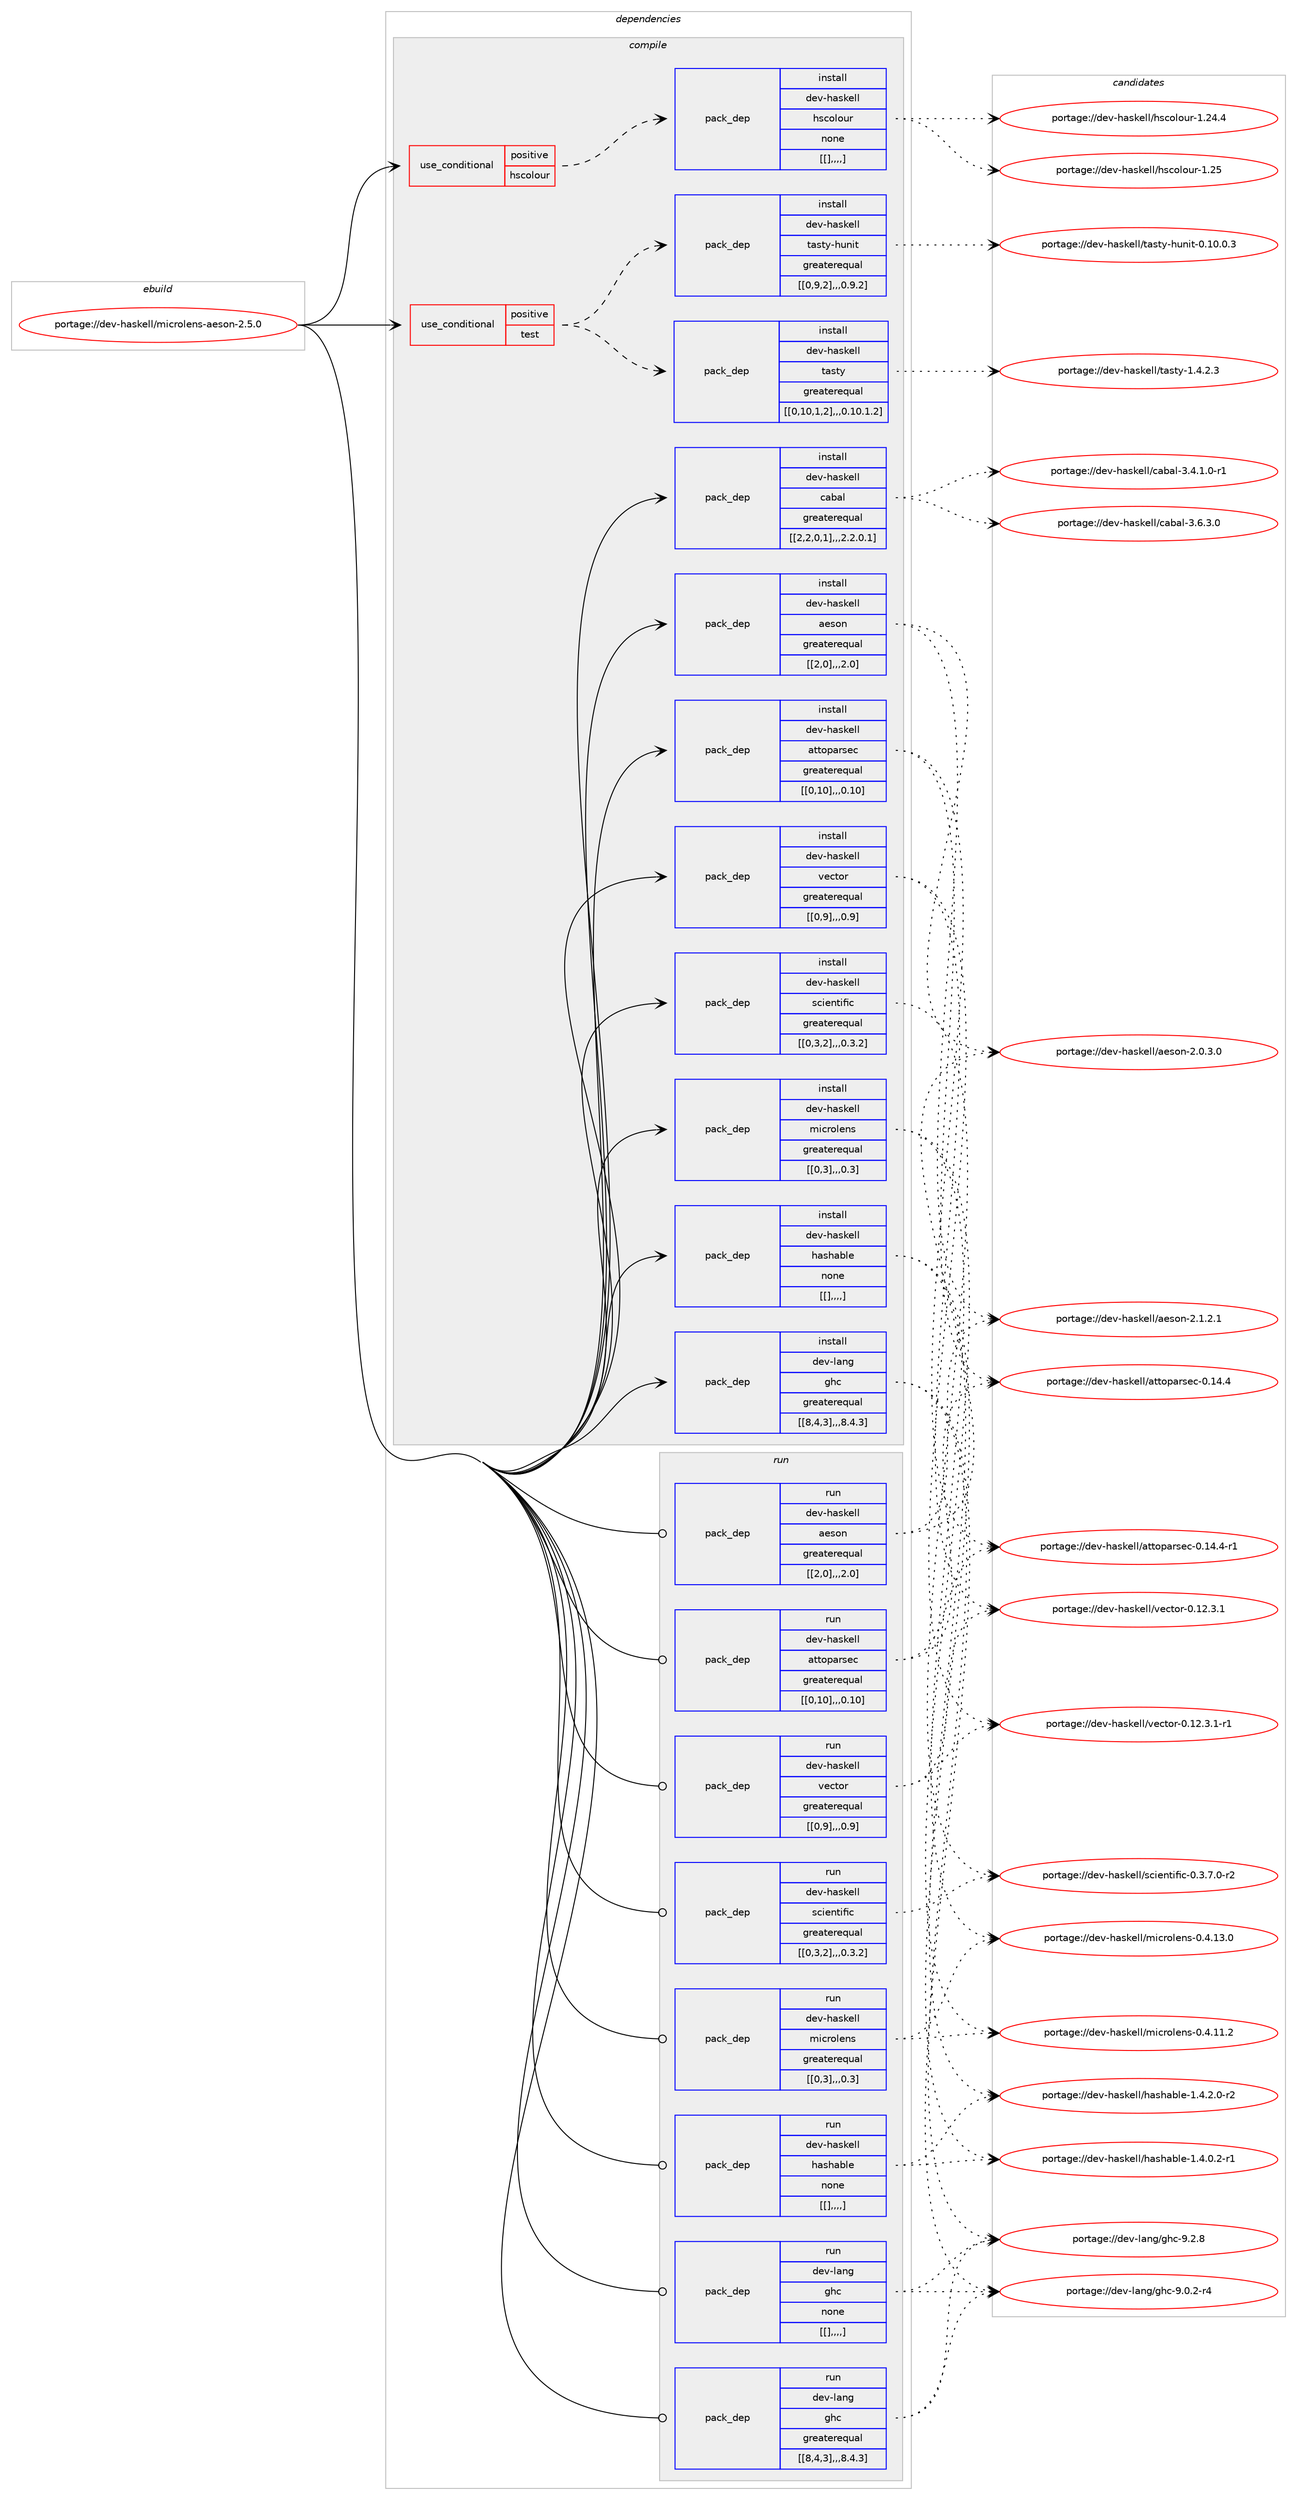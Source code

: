 digraph prolog {

# *************
# Graph options
# *************

newrank=true;
concentrate=true;
compound=true;
graph [rankdir=LR,fontname=Helvetica,fontsize=10,ranksep=1.5];#, ranksep=2.5, nodesep=0.2];
edge  [arrowhead=vee];
node  [fontname=Helvetica,fontsize=10];

# **********
# The ebuild
# **********

subgraph cluster_leftcol {
color=gray;
label=<<i>ebuild</i>>;
id [label="portage://dev-haskell/microlens-aeson-2.5.0", color=red, width=4, href="../dev-haskell/microlens-aeson-2.5.0.svg"];
}

# ****************
# The dependencies
# ****************

subgraph cluster_midcol {
color=gray;
label=<<i>dependencies</i>>;
subgraph cluster_compile {
fillcolor="#eeeeee";
style=filled;
label=<<i>compile</i>>;
subgraph cond21143 {
dependency84788 [label=<<TABLE BORDER="0" CELLBORDER="1" CELLSPACING="0" CELLPADDING="4"><TR><TD ROWSPAN="3" CELLPADDING="10">use_conditional</TD></TR><TR><TD>positive</TD></TR><TR><TD>hscolour</TD></TR></TABLE>>, shape=none, color=red];
subgraph pack62647 {
dependency84789 [label=<<TABLE BORDER="0" CELLBORDER="1" CELLSPACING="0" CELLPADDING="4" WIDTH="220"><TR><TD ROWSPAN="6" CELLPADDING="30">pack_dep</TD></TR><TR><TD WIDTH="110">install</TD></TR><TR><TD>dev-haskell</TD></TR><TR><TD>hscolour</TD></TR><TR><TD>none</TD></TR><TR><TD>[[],,,,]</TD></TR></TABLE>>, shape=none, color=blue];
}
dependency84788:e -> dependency84789:w [weight=20,style="dashed",arrowhead="vee"];
}
id:e -> dependency84788:w [weight=20,style="solid",arrowhead="vee"];
subgraph cond21144 {
dependency84790 [label=<<TABLE BORDER="0" CELLBORDER="1" CELLSPACING="0" CELLPADDING="4"><TR><TD ROWSPAN="3" CELLPADDING="10">use_conditional</TD></TR><TR><TD>positive</TD></TR><TR><TD>test</TD></TR></TABLE>>, shape=none, color=red];
subgraph pack62648 {
dependency84791 [label=<<TABLE BORDER="0" CELLBORDER="1" CELLSPACING="0" CELLPADDING="4" WIDTH="220"><TR><TD ROWSPAN="6" CELLPADDING="30">pack_dep</TD></TR><TR><TD WIDTH="110">install</TD></TR><TR><TD>dev-haskell</TD></TR><TR><TD>tasty</TD></TR><TR><TD>greaterequal</TD></TR><TR><TD>[[0,10,1,2],,,0.10.1.2]</TD></TR></TABLE>>, shape=none, color=blue];
}
dependency84790:e -> dependency84791:w [weight=20,style="dashed",arrowhead="vee"];
subgraph pack62649 {
dependency84792 [label=<<TABLE BORDER="0" CELLBORDER="1" CELLSPACING="0" CELLPADDING="4" WIDTH="220"><TR><TD ROWSPAN="6" CELLPADDING="30">pack_dep</TD></TR><TR><TD WIDTH="110">install</TD></TR><TR><TD>dev-haskell</TD></TR><TR><TD>tasty-hunit</TD></TR><TR><TD>greaterequal</TD></TR><TR><TD>[[0,9,2],,,0.9.2]</TD></TR></TABLE>>, shape=none, color=blue];
}
dependency84790:e -> dependency84792:w [weight=20,style="dashed",arrowhead="vee"];
}
id:e -> dependency84790:w [weight=20,style="solid",arrowhead="vee"];
subgraph pack62650 {
dependency84793 [label=<<TABLE BORDER="0" CELLBORDER="1" CELLSPACING="0" CELLPADDING="4" WIDTH="220"><TR><TD ROWSPAN="6" CELLPADDING="30">pack_dep</TD></TR><TR><TD WIDTH="110">install</TD></TR><TR><TD>dev-haskell</TD></TR><TR><TD>aeson</TD></TR><TR><TD>greaterequal</TD></TR><TR><TD>[[2,0],,,2.0]</TD></TR></TABLE>>, shape=none, color=blue];
}
id:e -> dependency84793:w [weight=20,style="solid",arrowhead="vee"];
subgraph pack62651 {
dependency84794 [label=<<TABLE BORDER="0" CELLBORDER="1" CELLSPACING="0" CELLPADDING="4" WIDTH="220"><TR><TD ROWSPAN="6" CELLPADDING="30">pack_dep</TD></TR><TR><TD WIDTH="110">install</TD></TR><TR><TD>dev-haskell</TD></TR><TR><TD>attoparsec</TD></TR><TR><TD>greaterequal</TD></TR><TR><TD>[[0,10],,,0.10]</TD></TR></TABLE>>, shape=none, color=blue];
}
id:e -> dependency84794:w [weight=20,style="solid",arrowhead="vee"];
subgraph pack62652 {
dependency84795 [label=<<TABLE BORDER="0" CELLBORDER="1" CELLSPACING="0" CELLPADDING="4" WIDTH="220"><TR><TD ROWSPAN="6" CELLPADDING="30">pack_dep</TD></TR><TR><TD WIDTH="110">install</TD></TR><TR><TD>dev-haskell</TD></TR><TR><TD>cabal</TD></TR><TR><TD>greaterequal</TD></TR><TR><TD>[[2,2,0,1],,,2.2.0.1]</TD></TR></TABLE>>, shape=none, color=blue];
}
id:e -> dependency84795:w [weight=20,style="solid",arrowhead="vee"];
subgraph pack62653 {
dependency84796 [label=<<TABLE BORDER="0" CELLBORDER="1" CELLSPACING="0" CELLPADDING="4" WIDTH="220"><TR><TD ROWSPAN="6" CELLPADDING="30">pack_dep</TD></TR><TR><TD WIDTH="110">install</TD></TR><TR><TD>dev-haskell</TD></TR><TR><TD>hashable</TD></TR><TR><TD>none</TD></TR><TR><TD>[[],,,,]</TD></TR></TABLE>>, shape=none, color=blue];
}
id:e -> dependency84796:w [weight=20,style="solid",arrowhead="vee"];
subgraph pack62654 {
dependency84797 [label=<<TABLE BORDER="0" CELLBORDER="1" CELLSPACING="0" CELLPADDING="4" WIDTH="220"><TR><TD ROWSPAN="6" CELLPADDING="30">pack_dep</TD></TR><TR><TD WIDTH="110">install</TD></TR><TR><TD>dev-haskell</TD></TR><TR><TD>microlens</TD></TR><TR><TD>greaterequal</TD></TR><TR><TD>[[0,3],,,0.3]</TD></TR></TABLE>>, shape=none, color=blue];
}
id:e -> dependency84797:w [weight=20,style="solid",arrowhead="vee"];
subgraph pack62655 {
dependency84798 [label=<<TABLE BORDER="0" CELLBORDER="1" CELLSPACING="0" CELLPADDING="4" WIDTH="220"><TR><TD ROWSPAN="6" CELLPADDING="30">pack_dep</TD></TR><TR><TD WIDTH="110">install</TD></TR><TR><TD>dev-haskell</TD></TR><TR><TD>scientific</TD></TR><TR><TD>greaterequal</TD></TR><TR><TD>[[0,3,2],,,0.3.2]</TD></TR></TABLE>>, shape=none, color=blue];
}
id:e -> dependency84798:w [weight=20,style="solid",arrowhead="vee"];
subgraph pack62656 {
dependency84799 [label=<<TABLE BORDER="0" CELLBORDER="1" CELLSPACING="0" CELLPADDING="4" WIDTH="220"><TR><TD ROWSPAN="6" CELLPADDING="30">pack_dep</TD></TR><TR><TD WIDTH="110">install</TD></TR><TR><TD>dev-haskell</TD></TR><TR><TD>vector</TD></TR><TR><TD>greaterequal</TD></TR><TR><TD>[[0,9],,,0.9]</TD></TR></TABLE>>, shape=none, color=blue];
}
id:e -> dependency84799:w [weight=20,style="solid",arrowhead="vee"];
subgraph pack62657 {
dependency84800 [label=<<TABLE BORDER="0" CELLBORDER="1" CELLSPACING="0" CELLPADDING="4" WIDTH="220"><TR><TD ROWSPAN="6" CELLPADDING="30">pack_dep</TD></TR><TR><TD WIDTH="110">install</TD></TR><TR><TD>dev-lang</TD></TR><TR><TD>ghc</TD></TR><TR><TD>greaterequal</TD></TR><TR><TD>[[8,4,3],,,8.4.3]</TD></TR></TABLE>>, shape=none, color=blue];
}
id:e -> dependency84800:w [weight=20,style="solid",arrowhead="vee"];
}
subgraph cluster_compileandrun {
fillcolor="#eeeeee";
style=filled;
label=<<i>compile and run</i>>;
}
subgraph cluster_run {
fillcolor="#eeeeee";
style=filled;
label=<<i>run</i>>;
subgraph pack62658 {
dependency84801 [label=<<TABLE BORDER="0" CELLBORDER="1" CELLSPACING="0" CELLPADDING="4" WIDTH="220"><TR><TD ROWSPAN="6" CELLPADDING="30">pack_dep</TD></TR><TR><TD WIDTH="110">run</TD></TR><TR><TD>dev-haskell</TD></TR><TR><TD>aeson</TD></TR><TR><TD>greaterequal</TD></TR><TR><TD>[[2,0],,,2.0]</TD></TR></TABLE>>, shape=none, color=blue];
}
id:e -> dependency84801:w [weight=20,style="solid",arrowhead="odot"];
subgraph pack62659 {
dependency84802 [label=<<TABLE BORDER="0" CELLBORDER="1" CELLSPACING="0" CELLPADDING="4" WIDTH="220"><TR><TD ROWSPAN="6" CELLPADDING="30">pack_dep</TD></TR><TR><TD WIDTH="110">run</TD></TR><TR><TD>dev-haskell</TD></TR><TR><TD>attoparsec</TD></TR><TR><TD>greaterequal</TD></TR><TR><TD>[[0,10],,,0.10]</TD></TR></TABLE>>, shape=none, color=blue];
}
id:e -> dependency84802:w [weight=20,style="solid",arrowhead="odot"];
subgraph pack62660 {
dependency84803 [label=<<TABLE BORDER="0" CELLBORDER="1" CELLSPACING="0" CELLPADDING="4" WIDTH="220"><TR><TD ROWSPAN="6" CELLPADDING="30">pack_dep</TD></TR><TR><TD WIDTH="110">run</TD></TR><TR><TD>dev-haskell</TD></TR><TR><TD>hashable</TD></TR><TR><TD>none</TD></TR><TR><TD>[[],,,,]</TD></TR></TABLE>>, shape=none, color=blue];
}
id:e -> dependency84803:w [weight=20,style="solid",arrowhead="odot"];
subgraph pack62661 {
dependency84804 [label=<<TABLE BORDER="0" CELLBORDER="1" CELLSPACING="0" CELLPADDING="4" WIDTH="220"><TR><TD ROWSPAN="6" CELLPADDING="30">pack_dep</TD></TR><TR><TD WIDTH="110">run</TD></TR><TR><TD>dev-haskell</TD></TR><TR><TD>microlens</TD></TR><TR><TD>greaterequal</TD></TR><TR><TD>[[0,3],,,0.3]</TD></TR></TABLE>>, shape=none, color=blue];
}
id:e -> dependency84804:w [weight=20,style="solid",arrowhead="odot"];
subgraph pack62662 {
dependency84805 [label=<<TABLE BORDER="0" CELLBORDER="1" CELLSPACING="0" CELLPADDING="4" WIDTH="220"><TR><TD ROWSPAN="6" CELLPADDING="30">pack_dep</TD></TR><TR><TD WIDTH="110">run</TD></TR><TR><TD>dev-haskell</TD></TR><TR><TD>scientific</TD></TR><TR><TD>greaterequal</TD></TR><TR><TD>[[0,3,2],,,0.3.2]</TD></TR></TABLE>>, shape=none, color=blue];
}
id:e -> dependency84805:w [weight=20,style="solid",arrowhead="odot"];
subgraph pack62663 {
dependency84806 [label=<<TABLE BORDER="0" CELLBORDER="1" CELLSPACING="0" CELLPADDING="4" WIDTH="220"><TR><TD ROWSPAN="6" CELLPADDING="30">pack_dep</TD></TR><TR><TD WIDTH="110">run</TD></TR><TR><TD>dev-haskell</TD></TR><TR><TD>vector</TD></TR><TR><TD>greaterequal</TD></TR><TR><TD>[[0,9],,,0.9]</TD></TR></TABLE>>, shape=none, color=blue];
}
id:e -> dependency84806:w [weight=20,style="solid",arrowhead="odot"];
subgraph pack62664 {
dependency84807 [label=<<TABLE BORDER="0" CELLBORDER="1" CELLSPACING="0" CELLPADDING="4" WIDTH="220"><TR><TD ROWSPAN="6" CELLPADDING="30">pack_dep</TD></TR><TR><TD WIDTH="110">run</TD></TR><TR><TD>dev-lang</TD></TR><TR><TD>ghc</TD></TR><TR><TD>greaterequal</TD></TR><TR><TD>[[8,4,3],,,8.4.3]</TD></TR></TABLE>>, shape=none, color=blue];
}
id:e -> dependency84807:w [weight=20,style="solid",arrowhead="odot"];
subgraph pack62665 {
dependency84808 [label=<<TABLE BORDER="0" CELLBORDER="1" CELLSPACING="0" CELLPADDING="4" WIDTH="220"><TR><TD ROWSPAN="6" CELLPADDING="30">pack_dep</TD></TR><TR><TD WIDTH="110">run</TD></TR><TR><TD>dev-lang</TD></TR><TR><TD>ghc</TD></TR><TR><TD>none</TD></TR><TR><TD>[[],,,,]</TD></TR></TABLE>>, shape=none, color=blue];
}
id:e -> dependency84808:w [weight=20,style="solid",arrowhead="odot"];
}
}

# **************
# The candidates
# **************

subgraph cluster_choices {
rank=same;
color=gray;
label=<<i>candidates</i>>;

subgraph choice62647 {
color=black;
nodesep=1;
choice100101118451049711510710110810847104115991111081111171144549465053 [label="portage://dev-haskell/hscolour-1.25", color=red, width=4,href="../dev-haskell/hscolour-1.25.svg"];
choice1001011184510497115107101108108471041159911110811111711445494650524652 [label="portage://dev-haskell/hscolour-1.24.4", color=red, width=4,href="../dev-haskell/hscolour-1.24.4.svg"];
dependency84789:e -> choice100101118451049711510710110810847104115991111081111171144549465053:w [style=dotted,weight="100"];
dependency84789:e -> choice1001011184510497115107101108108471041159911110811111711445494650524652:w [style=dotted,weight="100"];
}
subgraph choice62648 {
color=black;
nodesep=1;
choice100101118451049711510710110810847116971151161214549465246504651 [label="portage://dev-haskell/tasty-1.4.2.3", color=red, width=4,href="../dev-haskell/tasty-1.4.2.3.svg"];
dependency84791:e -> choice100101118451049711510710110810847116971151161214549465246504651:w [style=dotted,weight="100"];
}
subgraph choice62649 {
color=black;
nodesep=1;
choice1001011184510497115107101108108471169711511612145104117110105116454846494846484651 [label="portage://dev-haskell/tasty-hunit-0.10.0.3", color=red, width=4,href="../dev-haskell/tasty-hunit-0.10.0.3.svg"];
dependency84792:e -> choice1001011184510497115107101108108471169711511612145104117110105116454846494846484651:w [style=dotted,weight="100"];
}
subgraph choice62650 {
color=black;
nodesep=1;
choice100101118451049711510710110810847971011151111104550464946504649 [label="portage://dev-haskell/aeson-2.1.2.1", color=red, width=4,href="../dev-haskell/aeson-2.1.2.1.svg"];
choice100101118451049711510710110810847971011151111104550464846514648 [label="portage://dev-haskell/aeson-2.0.3.0", color=red, width=4,href="../dev-haskell/aeson-2.0.3.0.svg"];
dependency84793:e -> choice100101118451049711510710110810847971011151111104550464946504649:w [style=dotted,weight="100"];
dependency84793:e -> choice100101118451049711510710110810847971011151111104550464846514648:w [style=dotted,weight="100"];
}
subgraph choice62651 {
color=black;
nodesep=1;
choice100101118451049711510710110810847971161161111129711411510199454846495246524511449 [label="portage://dev-haskell/attoparsec-0.14.4-r1", color=red, width=4,href="../dev-haskell/attoparsec-0.14.4-r1.svg"];
choice10010111845104971151071011081084797116116111112971141151019945484649524652 [label="portage://dev-haskell/attoparsec-0.14.4", color=red, width=4,href="../dev-haskell/attoparsec-0.14.4.svg"];
dependency84794:e -> choice100101118451049711510710110810847971161161111129711411510199454846495246524511449:w [style=dotted,weight="100"];
dependency84794:e -> choice10010111845104971151071011081084797116116111112971141151019945484649524652:w [style=dotted,weight="100"];
}
subgraph choice62652 {
color=black;
nodesep=1;
choice100101118451049711510710110810847999798971084551465446514648 [label="portage://dev-haskell/cabal-3.6.3.0", color=red, width=4,href="../dev-haskell/cabal-3.6.3.0.svg"];
choice1001011184510497115107101108108479997989710845514652464946484511449 [label="portage://dev-haskell/cabal-3.4.1.0-r1", color=red, width=4,href="../dev-haskell/cabal-3.4.1.0-r1.svg"];
dependency84795:e -> choice100101118451049711510710110810847999798971084551465446514648:w [style=dotted,weight="100"];
dependency84795:e -> choice1001011184510497115107101108108479997989710845514652464946484511449:w [style=dotted,weight="100"];
}
subgraph choice62653 {
color=black;
nodesep=1;
choice10010111845104971151071011081084710497115104979810810145494652465046484511450 [label="portage://dev-haskell/hashable-1.4.2.0-r2", color=red, width=4,href="../dev-haskell/hashable-1.4.2.0-r2.svg"];
choice10010111845104971151071011081084710497115104979810810145494652464846504511449 [label="portage://dev-haskell/hashable-1.4.0.2-r1", color=red, width=4,href="../dev-haskell/hashable-1.4.0.2-r1.svg"];
dependency84796:e -> choice10010111845104971151071011081084710497115104979810810145494652465046484511450:w [style=dotted,weight="100"];
dependency84796:e -> choice10010111845104971151071011081084710497115104979810810145494652464846504511449:w [style=dotted,weight="100"];
}
subgraph choice62654 {
color=black;
nodesep=1;
choice10010111845104971151071011081084710910599114111108101110115454846524649514648 [label="portage://dev-haskell/microlens-0.4.13.0", color=red, width=4,href="../dev-haskell/microlens-0.4.13.0.svg"];
choice10010111845104971151071011081084710910599114111108101110115454846524649494650 [label="portage://dev-haskell/microlens-0.4.11.2", color=red, width=4,href="../dev-haskell/microlens-0.4.11.2.svg"];
dependency84797:e -> choice10010111845104971151071011081084710910599114111108101110115454846524649514648:w [style=dotted,weight="100"];
dependency84797:e -> choice10010111845104971151071011081084710910599114111108101110115454846524649494650:w [style=dotted,weight="100"];
}
subgraph choice62655 {
color=black;
nodesep=1;
choice100101118451049711510710110810847115991051011101161051021059945484651465546484511450 [label="portage://dev-haskell/scientific-0.3.7.0-r2", color=red, width=4,href="../dev-haskell/scientific-0.3.7.0-r2.svg"];
dependency84798:e -> choice100101118451049711510710110810847115991051011101161051021059945484651465546484511450:w [style=dotted,weight="100"];
}
subgraph choice62656 {
color=black;
nodesep=1;
choice100101118451049711510710110810847118101991161111144548464950465146494511449 [label="portage://dev-haskell/vector-0.12.3.1-r1", color=red, width=4,href="../dev-haskell/vector-0.12.3.1-r1.svg"];
choice10010111845104971151071011081084711810199116111114454846495046514649 [label="portage://dev-haskell/vector-0.12.3.1", color=red, width=4,href="../dev-haskell/vector-0.12.3.1.svg"];
dependency84799:e -> choice100101118451049711510710110810847118101991161111144548464950465146494511449:w [style=dotted,weight="100"];
dependency84799:e -> choice10010111845104971151071011081084711810199116111114454846495046514649:w [style=dotted,weight="100"];
}
subgraph choice62657 {
color=black;
nodesep=1;
choice10010111845108971101034710310499455746504656 [label="portage://dev-lang/ghc-9.2.8", color=red, width=4,href="../dev-lang/ghc-9.2.8.svg"];
choice100101118451089711010347103104994557464846504511452 [label="portage://dev-lang/ghc-9.0.2-r4", color=red, width=4,href="../dev-lang/ghc-9.0.2-r4.svg"];
dependency84800:e -> choice10010111845108971101034710310499455746504656:w [style=dotted,weight="100"];
dependency84800:e -> choice100101118451089711010347103104994557464846504511452:w [style=dotted,weight="100"];
}
subgraph choice62658 {
color=black;
nodesep=1;
choice100101118451049711510710110810847971011151111104550464946504649 [label="portage://dev-haskell/aeson-2.1.2.1", color=red, width=4,href="../dev-haskell/aeson-2.1.2.1.svg"];
choice100101118451049711510710110810847971011151111104550464846514648 [label="portage://dev-haskell/aeson-2.0.3.0", color=red, width=4,href="../dev-haskell/aeson-2.0.3.0.svg"];
dependency84801:e -> choice100101118451049711510710110810847971011151111104550464946504649:w [style=dotted,weight="100"];
dependency84801:e -> choice100101118451049711510710110810847971011151111104550464846514648:w [style=dotted,weight="100"];
}
subgraph choice62659 {
color=black;
nodesep=1;
choice100101118451049711510710110810847971161161111129711411510199454846495246524511449 [label="portage://dev-haskell/attoparsec-0.14.4-r1", color=red, width=4,href="../dev-haskell/attoparsec-0.14.4-r1.svg"];
choice10010111845104971151071011081084797116116111112971141151019945484649524652 [label="portage://dev-haskell/attoparsec-0.14.4", color=red, width=4,href="../dev-haskell/attoparsec-0.14.4.svg"];
dependency84802:e -> choice100101118451049711510710110810847971161161111129711411510199454846495246524511449:w [style=dotted,weight="100"];
dependency84802:e -> choice10010111845104971151071011081084797116116111112971141151019945484649524652:w [style=dotted,weight="100"];
}
subgraph choice62660 {
color=black;
nodesep=1;
choice10010111845104971151071011081084710497115104979810810145494652465046484511450 [label="portage://dev-haskell/hashable-1.4.2.0-r2", color=red, width=4,href="../dev-haskell/hashable-1.4.2.0-r2.svg"];
choice10010111845104971151071011081084710497115104979810810145494652464846504511449 [label="portage://dev-haskell/hashable-1.4.0.2-r1", color=red, width=4,href="../dev-haskell/hashable-1.4.0.2-r1.svg"];
dependency84803:e -> choice10010111845104971151071011081084710497115104979810810145494652465046484511450:w [style=dotted,weight="100"];
dependency84803:e -> choice10010111845104971151071011081084710497115104979810810145494652464846504511449:w [style=dotted,weight="100"];
}
subgraph choice62661 {
color=black;
nodesep=1;
choice10010111845104971151071011081084710910599114111108101110115454846524649514648 [label="portage://dev-haskell/microlens-0.4.13.0", color=red, width=4,href="../dev-haskell/microlens-0.4.13.0.svg"];
choice10010111845104971151071011081084710910599114111108101110115454846524649494650 [label="portage://dev-haskell/microlens-0.4.11.2", color=red, width=4,href="../dev-haskell/microlens-0.4.11.2.svg"];
dependency84804:e -> choice10010111845104971151071011081084710910599114111108101110115454846524649514648:w [style=dotted,weight="100"];
dependency84804:e -> choice10010111845104971151071011081084710910599114111108101110115454846524649494650:w [style=dotted,weight="100"];
}
subgraph choice62662 {
color=black;
nodesep=1;
choice100101118451049711510710110810847115991051011101161051021059945484651465546484511450 [label="portage://dev-haskell/scientific-0.3.7.0-r2", color=red, width=4,href="../dev-haskell/scientific-0.3.7.0-r2.svg"];
dependency84805:e -> choice100101118451049711510710110810847115991051011101161051021059945484651465546484511450:w [style=dotted,weight="100"];
}
subgraph choice62663 {
color=black;
nodesep=1;
choice100101118451049711510710110810847118101991161111144548464950465146494511449 [label="portage://dev-haskell/vector-0.12.3.1-r1", color=red, width=4,href="../dev-haskell/vector-0.12.3.1-r1.svg"];
choice10010111845104971151071011081084711810199116111114454846495046514649 [label="portage://dev-haskell/vector-0.12.3.1", color=red, width=4,href="../dev-haskell/vector-0.12.3.1.svg"];
dependency84806:e -> choice100101118451049711510710110810847118101991161111144548464950465146494511449:w [style=dotted,weight="100"];
dependency84806:e -> choice10010111845104971151071011081084711810199116111114454846495046514649:w [style=dotted,weight="100"];
}
subgraph choice62664 {
color=black;
nodesep=1;
choice10010111845108971101034710310499455746504656 [label="portage://dev-lang/ghc-9.2.8", color=red, width=4,href="../dev-lang/ghc-9.2.8.svg"];
choice100101118451089711010347103104994557464846504511452 [label="portage://dev-lang/ghc-9.0.2-r4", color=red, width=4,href="../dev-lang/ghc-9.0.2-r4.svg"];
dependency84807:e -> choice10010111845108971101034710310499455746504656:w [style=dotted,weight="100"];
dependency84807:e -> choice100101118451089711010347103104994557464846504511452:w [style=dotted,weight="100"];
}
subgraph choice62665 {
color=black;
nodesep=1;
choice10010111845108971101034710310499455746504656 [label="portage://dev-lang/ghc-9.2.8", color=red, width=4,href="../dev-lang/ghc-9.2.8.svg"];
choice100101118451089711010347103104994557464846504511452 [label="portage://dev-lang/ghc-9.0.2-r4", color=red, width=4,href="../dev-lang/ghc-9.0.2-r4.svg"];
dependency84808:e -> choice10010111845108971101034710310499455746504656:w [style=dotted,weight="100"];
dependency84808:e -> choice100101118451089711010347103104994557464846504511452:w [style=dotted,weight="100"];
}
}

}
